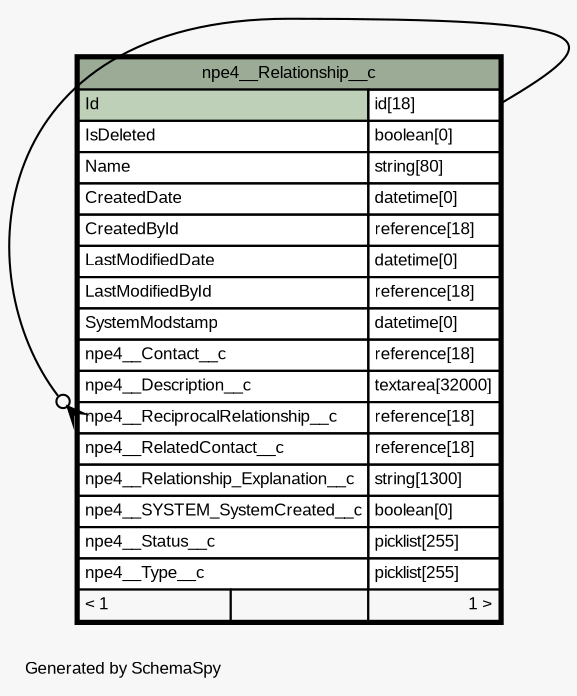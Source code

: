 // dot 2.40.1 on Mac OS X 10.12.6
// SchemaSpy rev 590
digraph "oneDegreeRelationshipsDiagram" {
  graph [
    rankdir="RL"
    bgcolor="#f7f7f7"
    label="\nGenerated by SchemaSpy"
    labeljust="l"
    nodesep="0.18"
    ranksep="0.46"
    fontname="Arial"
    fontsize="8"
  ];
  node [
    fontname="Arial"
    fontsize="8"
    shape="plaintext"
  ];
  edge [
    arrowsize="0.8"
  ];
  "npe4__Relationship__c":"npe4__ReciprocalRelationship__c":w -> "npe4__Relationship__c":"Id.type":e [arrowhead=none dir=back arrowtail=crowodot];
  "npe4__Relationship__c" [
    label=<
    <TABLE BORDER="2" CELLBORDER="1" CELLSPACING="0" BGCOLOR="#ffffff">
      <TR><TD COLSPAN="3" BGCOLOR="#9bab96" ALIGN="CENTER">npe4__Relationship__c</TD></TR>
      <TR><TD PORT="Id" COLSPAN="2" BGCOLOR="#bed1b8" ALIGN="LEFT">Id</TD><TD PORT="Id.type" ALIGN="LEFT">id[18]</TD></TR>
      <TR><TD PORT="IsDeleted" COLSPAN="2" ALIGN="LEFT">IsDeleted</TD><TD PORT="IsDeleted.type" ALIGN="LEFT">boolean[0]</TD></TR>
      <TR><TD PORT="Name" COLSPAN="2" ALIGN="LEFT">Name</TD><TD PORT="Name.type" ALIGN="LEFT">string[80]</TD></TR>
      <TR><TD PORT="CreatedDate" COLSPAN="2" ALIGN="LEFT">CreatedDate</TD><TD PORT="CreatedDate.type" ALIGN="LEFT">datetime[0]</TD></TR>
      <TR><TD PORT="CreatedById" COLSPAN="2" ALIGN="LEFT">CreatedById</TD><TD PORT="CreatedById.type" ALIGN="LEFT">reference[18]</TD></TR>
      <TR><TD PORT="LastModifiedDate" COLSPAN="2" ALIGN="LEFT">LastModifiedDate</TD><TD PORT="LastModifiedDate.type" ALIGN="LEFT">datetime[0]</TD></TR>
      <TR><TD PORT="LastModifiedById" COLSPAN="2" ALIGN="LEFT">LastModifiedById</TD><TD PORT="LastModifiedById.type" ALIGN="LEFT">reference[18]</TD></TR>
      <TR><TD PORT="SystemModstamp" COLSPAN="2" ALIGN="LEFT">SystemModstamp</TD><TD PORT="SystemModstamp.type" ALIGN="LEFT">datetime[0]</TD></TR>
      <TR><TD PORT="npe4__Contact__c" COLSPAN="2" ALIGN="LEFT">npe4__Contact__c</TD><TD PORT="npe4__Contact__c.type" ALIGN="LEFT">reference[18]</TD></TR>
      <TR><TD PORT="npe4__Description__c" COLSPAN="2" ALIGN="LEFT">npe4__Description__c</TD><TD PORT="npe4__Description__c.type" ALIGN="LEFT">textarea[32000]</TD></TR>
      <TR><TD PORT="npe4__ReciprocalRelationship__c" COLSPAN="2" ALIGN="LEFT">npe4__ReciprocalRelationship__c</TD><TD PORT="npe4__ReciprocalRelationship__c.type" ALIGN="LEFT">reference[18]</TD></TR>
      <TR><TD PORT="npe4__RelatedContact__c" COLSPAN="2" ALIGN="LEFT">npe4__RelatedContact__c</TD><TD PORT="npe4__RelatedContact__c.type" ALIGN="LEFT">reference[18]</TD></TR>
      <TR><TD PORT="npe4__Relationship_Explanation__c" COLSPAN="2" ALIGN="LEFT">npe4__Relationship_Explanation__c</TD><TD PORT="npe4__Relationship_Explanation__c.type" ALIGN="LEFT">string[1300]</TD></TR>
      <TR><TD PORT="npe4__SYSTEM_SystemCreated__c" COLSPAN="2" ALIGN="LEFT">npe4__SYSTEM_SystemCreated__c</TD><TD PORT="npe4__SYSTEM_SystemCreated__c.type" ALIGN="LEFT">boolean[0]</TD></TR>
      <TR><TD PORT="npe4__Status__c" COLSPAN="2" ALIGN="LEFT">npe4__Status__c</TD><TD PORT="npe4__Status__c.type" ALIGN="LEFT">picklist[255]</TD></TR>
      <TR><TD PORT="npe4__Type__c" COLSPAN="2" ALIGN="LEFT">npe4__Type__c</TD><TD PORT="npe4__Type__c.type" ALIGN="LEFT">picklist[255]</TD></TR>
      <TR><TD ALIGN="LEFT" BGCOLOR="#f7f7f7">&lt; 1</TD><TD ALIGN="RIGHT" BGCOLOR="#f7f7f7">  </TD><TD ALIGN="RIGHT" BGCOLOR="#f7f7f7">1 &gt;</TD></TR>
    </TABLE>>
    URL="npe4__Relationship__c.html"
    tooltip="npe4__Relationship__c"
  ];
}
